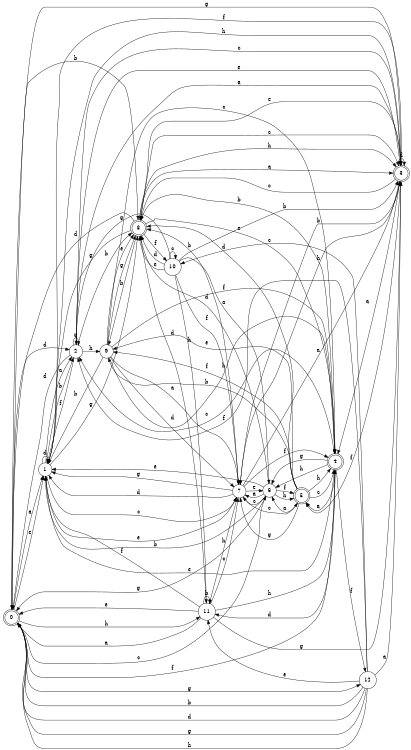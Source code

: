 digraph n11_5 {
__start0 [label="" shape="none"];

rankdir=LR;
size="8,5";

s0 [style="rounded,filled", color="black", fillcolor="white" shape="doublecircle", label="0"];
s1 [style="filled", color="black", fillcolor="white" shape="circle", label="1"];
s2 [style="filled", color="black", fillcolor="white" shape="circle", label="2"];
s3 [style="rounded,filled", color="black", fillcolor="white" shape="doublecircle", label="3"];
s4 [style="rounded,filled", color="black", fillcolor="white" shape="doublecircle", label="4"];
s5 [style="rounded,filled", color="black", fillcolor="white" shape="doublecircle", label="5"];
s6 [style="filled", color="black", fillcolor="white" shape="circle", label="6"];
s7 [style="filled", color="black", fillcolor="white" shape="circle", label="7"];
s8 [style="rounded,filled", color="black", fillcolor="white" shape="doublecircle", label="8"];
s9 [style="filled", color="black", fillcolor="white" shape="circle", label="9"];
s10 [style="filled", color="black", fillcolor="white" shape="circle", label="10"];
s11 [style="filled", color="black", fillcolor="white" shape="circle", label="11"];
s12 [style="filled", color="black", fillcolor="white" shape="circle", label="12"];
s0 -> s1 [label="a"];
s0 -> s8 [label="b"];
s0 -> s6 [label="c"];
s0 -> s2 [label="d"];
s0 -> s1 [label="e"];
s0 -> s4 [label="f"];
s0 -> s12 [label="g"];
s0 -> s11 [label="h"];
s1 -> s2 [label="a"];
s1 -> s2 [label="b"];
s1 -> s7 [label="c"];
s1 -> s1 [label="d"];
s1 -> s7 [label="e"];
s1 -> s3 [label="f"];
s1 -> s8 [label="g"];
s1 -> s3 [label="h"];
s2 -> s3 [label="a"];
s2 -> s8 [label="b"];
s2 -> s3 [label="c"];
s2 -> s0 [label="d"];
s2 -> s3 [label="e"];
s2 -> s1 [label="f"];
s2 -> s2 [label="g"];
s2 -> s9 [label="h"];
s3 -> s4 [label="a"];
s3 -> s7 [label="b"];
s3 -> s8 [label="c"];
s3 -> s3 [label="d"];
s3 -> s8 [label="e"];
s3 -> s5 [label="f"];
s3 -> s0 [label="g"];
s3 -> s7 [label="h"];
s4 -> s5 [label="a"];
s4 -> s8 [label="b"];
s4 -> s2 [label="c"];
s4 -> s11 [label="d"];
s4 -> s1 [label="e"];
s4 -> s12 [label="f"];
s4 -> s6 [label="g"];
s4 -> s6 [label="h"];
s5 -> s6 [label="a"];
s5 -> s9 [label="b"];
s5 -> s4 [label="c"];
s5 -> s8 [label="d"];
s5 -> s9 [label="e"];
s5 -> s9 [label="f"];
s5 -> s7 [label="g"];
s5 -> s4 [label="h"];
s6 -> s7 [label="a"];
s6 -> s1 [label="b"];
s6 -> s7 [label="c"];
s6 -> s8 [label="d"];
s6 -> s1 [label="e"];
s6 -> s5 [label="f"];
s6 -> s0 [label="g"];
s6 -> s5 [label="h"];
s7 -> s3 [label="a"];
s7 -> s8 [label="b"];
s7 -> s5 [label="c"];
s7 -> s1 [label="d"];
s7 -> s6 [label="e"];
s7 -> s4 [label="f"];
s7 -> s1 [label="g"];
s7 -> s11 [label="h"];
s8 -> s3 [label="a"];
s8 -> s9 [label="b"];
s8 -> s3 [label="c"];
s8 -> s0 [label="d"];
s8 -> s4 [label="e"];
s8 -> s10 [label="f"];
s8 -> s1 [label="g"];
s8 -> s3 [label="h"];
s9 -> s7 [label="a"];
s9 -> s1 [label="b"];
s9 -> s4 [label="c"];
s9 -> s7 [label="d"];
s9 -> s8 [label="e"];
s9 -> s4 [label="f"];
s9 -> s8 [label="g"];
s9 -> s4 [label="h"];
s10 -> s6 [label="a"];
s10 -> s3 [label="b"];
s10 -> s10 [label="c"];
s10 -> s8 [label="d"];
s10 -> s8 [label="e"];
s10 -> s7 [label="f"];
s10 -> s2 [label="g"];
s10 -> s11 [label="h"];
s11 -> s0 [label="a"];
s11 -> s11 [label="b"];
s11 -> s7 [label="c"];
s11 -> s8 [label="d"];
s11 -> s0 [label="e"];
s11 -> s1 [label="f"];
s11 -> s3 [label="g"];
s11 -> s4 [label="h"];
s12 -> s3 [label="a"];
s12 -> s0 [label="b"];
s12 -> s10 [label="c"];
s12 -> s0 [label="d"];
s12 -> s11 [label="e"];
s12 -> s2 [label="f"];
s12 -> s0 [label="g"];
s12 -> s0 [label="h"];

}